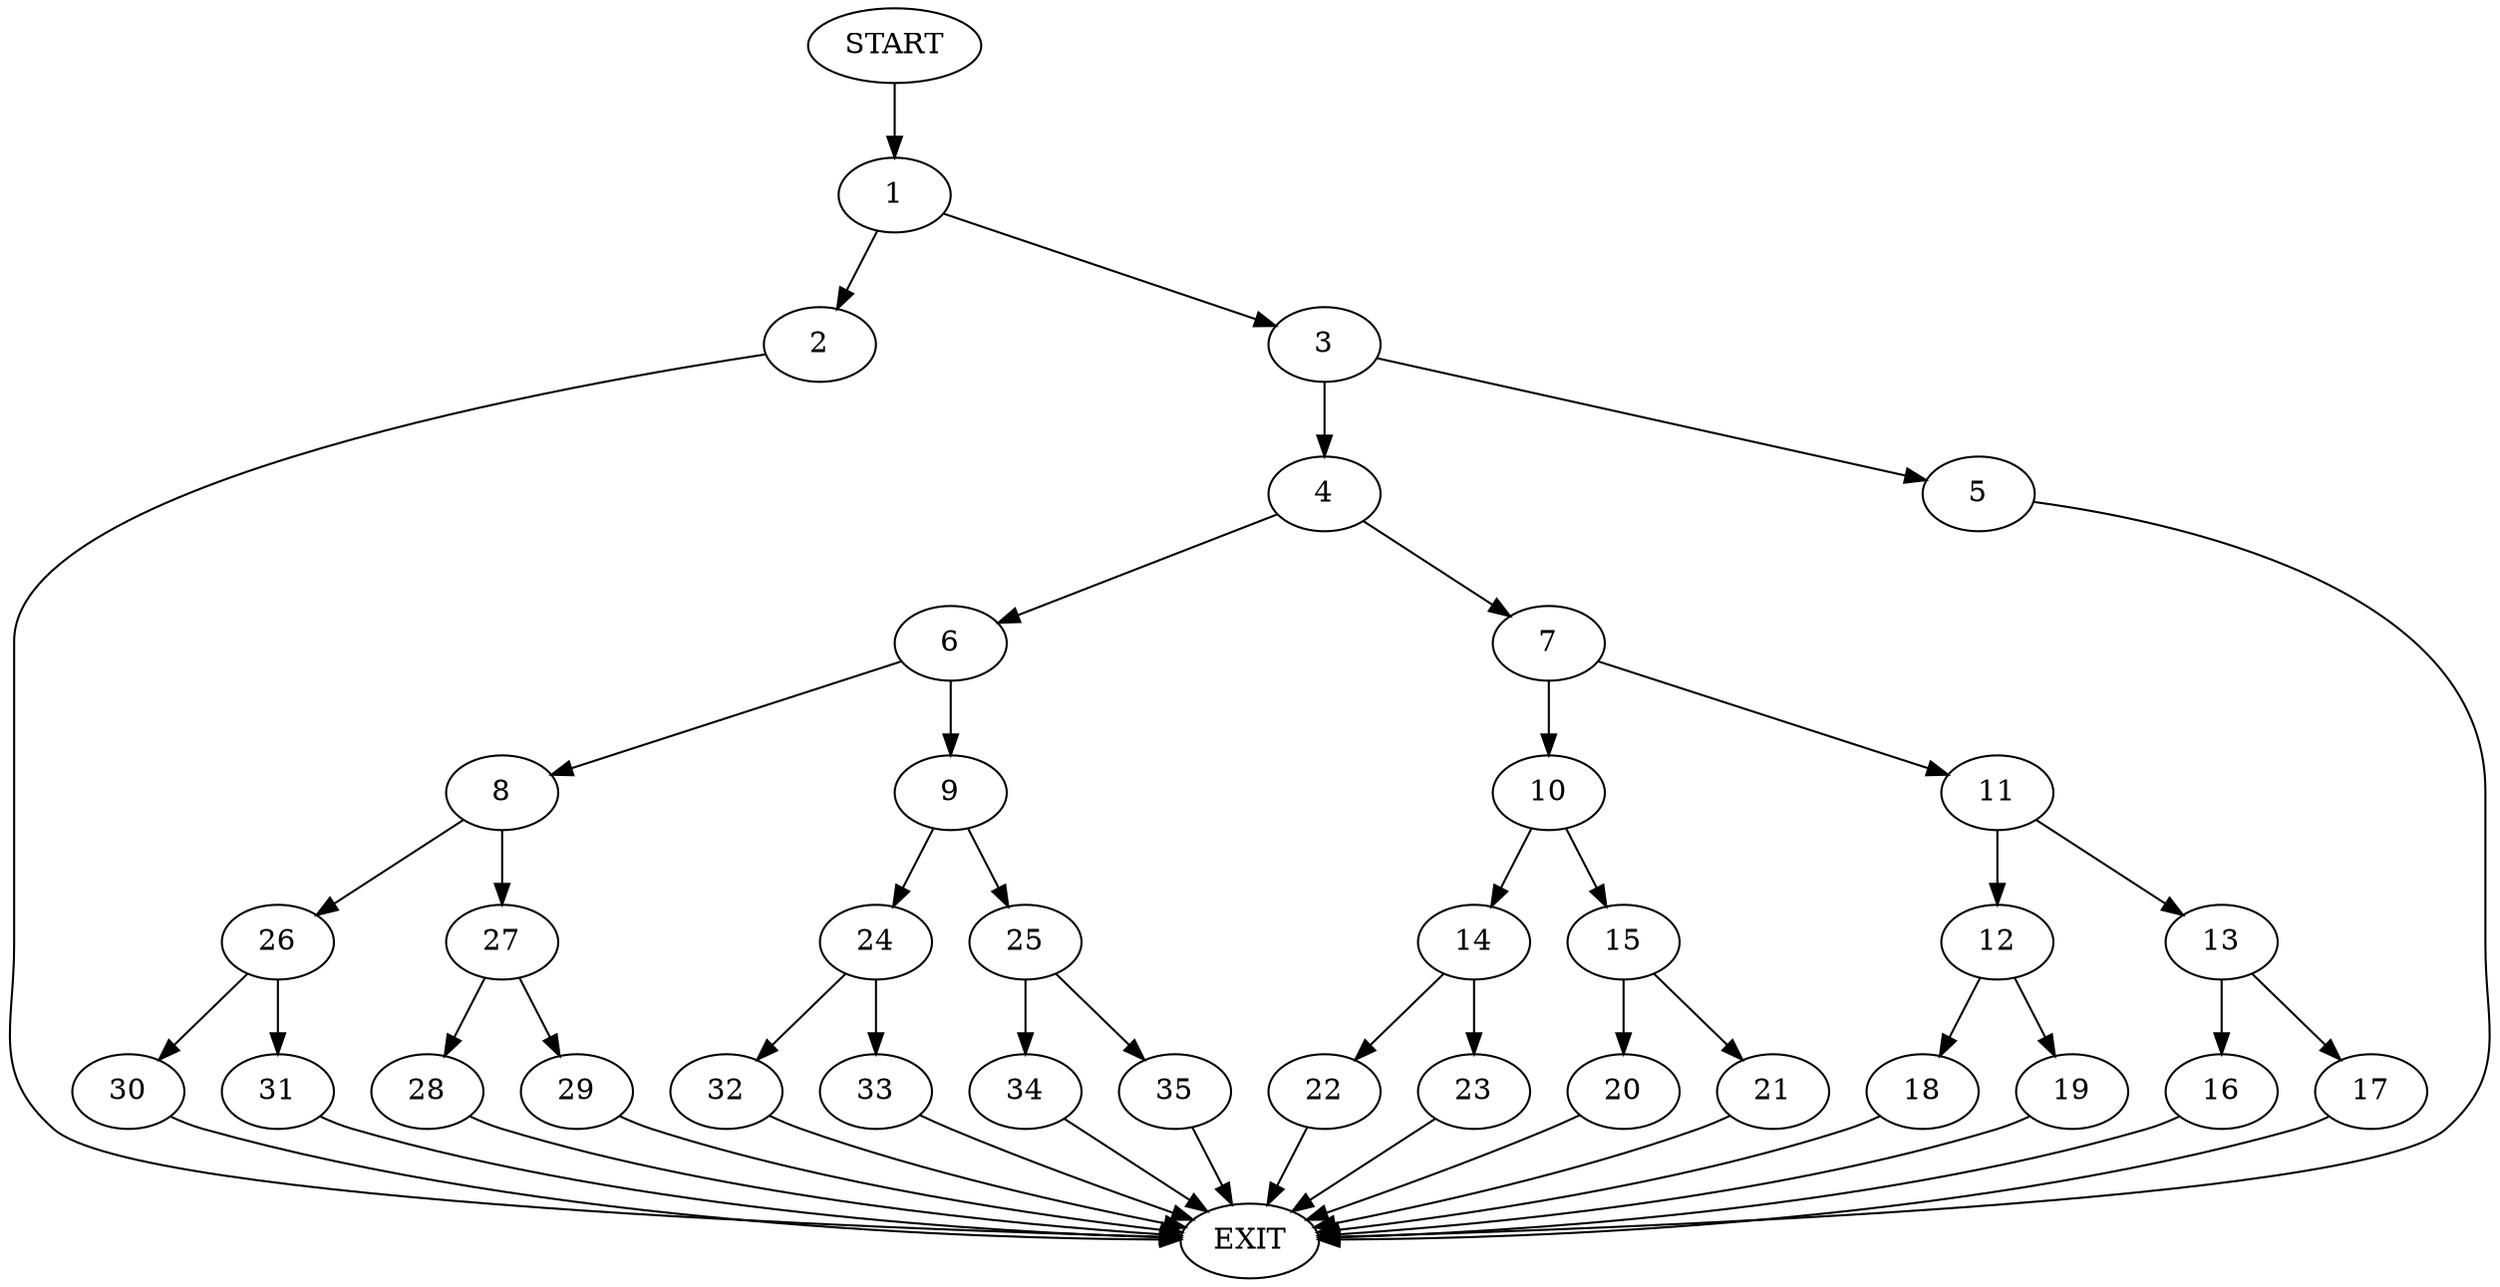 digraph {
0 [label="START"]
36 [label="EXIT"]
0 -> 1
1 -> 2
1 -> 3
3 -> 4
3 -> 5
2 -> 36
4 -> 6
4 -> 7
5 -> 36
6 -> 8
6 -> 9
7 -> 10
7 -> 11
11 -> 12
11 -> 13
10 -> 14
10 -> 15
13 -> 16
13 -> 17
12 -> 18
12 -> 19
18 -> 36
19 -> 36
16 -> 36
17 -> 36
15 -> 20
15 -> 21
14 -> 22
14 -> 23
21 -> 36
20 -> 36
23 -> 36
22 -> 36
9 -> 24
9 -> 25
8 -> 26
8 -> 27
27 -> 28
27 -> 29
26 -> 30
26 -> 31
31 -> 36
30 -> 36
28 -> 36
29 -> 36
24 -> 32
24 -> 33
25 -> 34
25 -> 35
34 -> 36
35 -> 36
32 -> 36
33 -> 36
}
